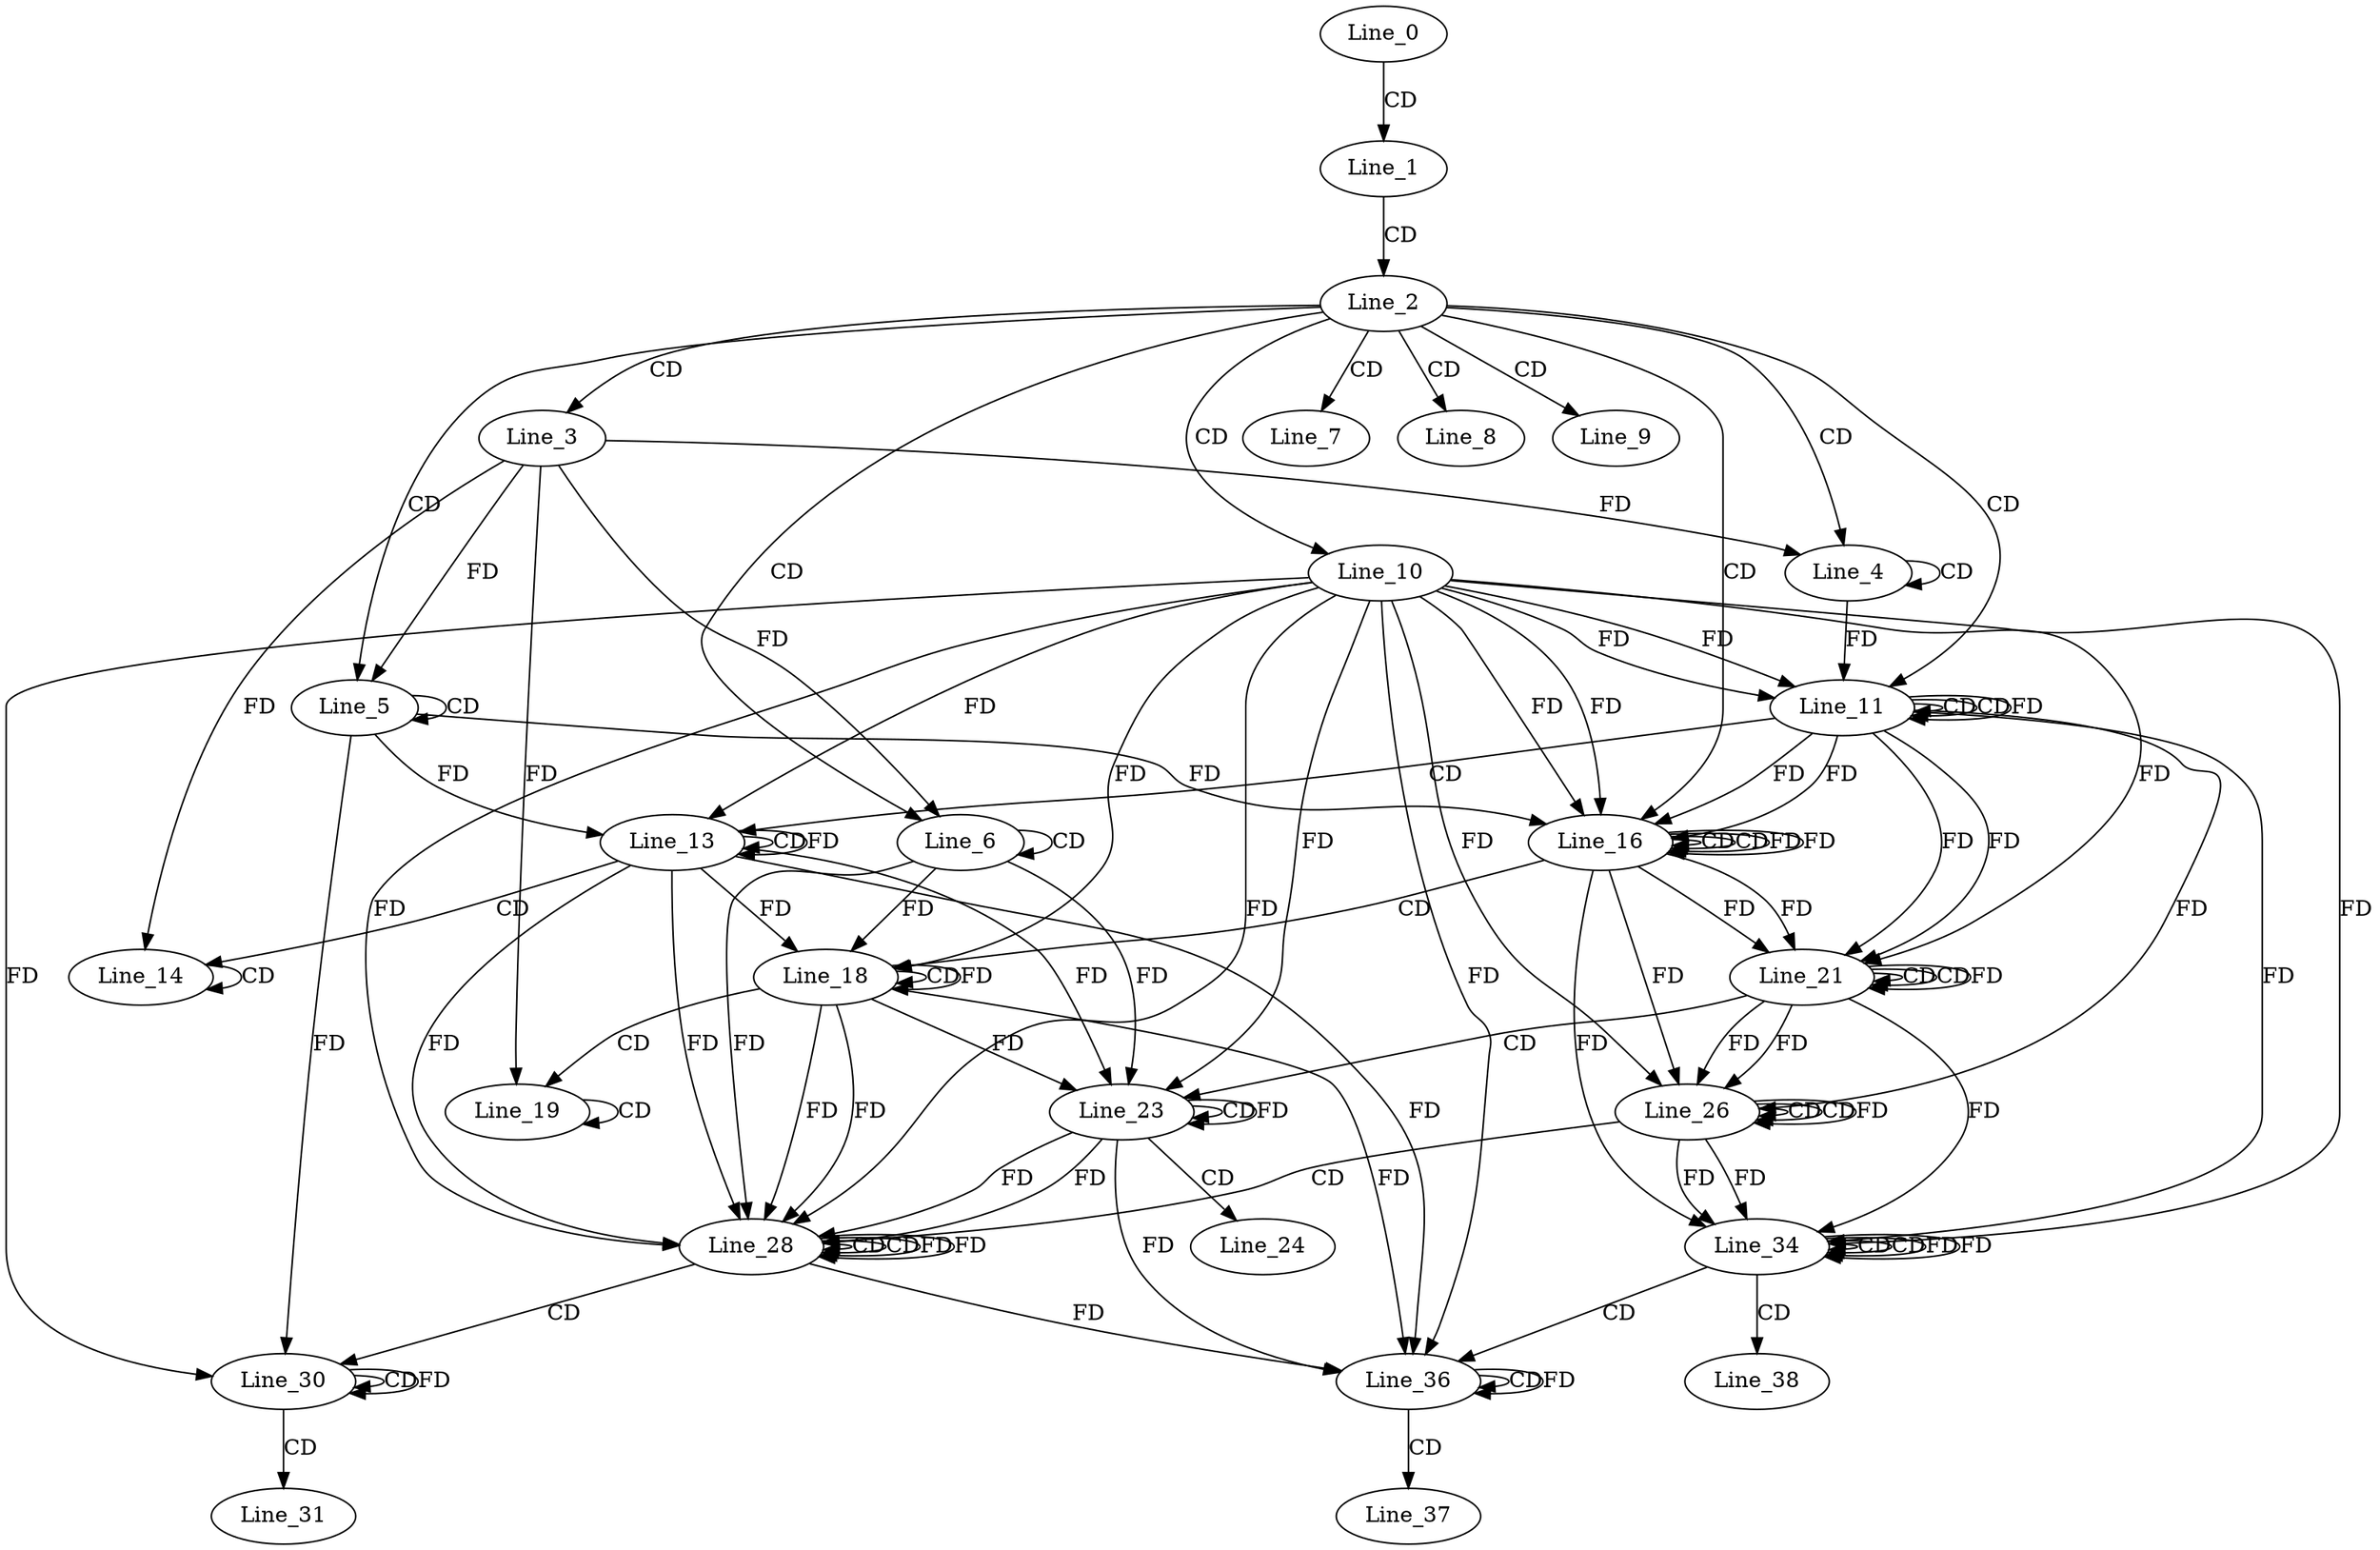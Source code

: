 digraph G {
  Line_0;
  Line_1;
  Line_2;
  Line_3;
  Line_4;
  Line_4;
  Line_5;
  Line_5;
  Line_6;
  Line_6;
  Line_7;
  Line_8;
  Line_9;
  Line_10;
  Line_11;
  Line_11;
  Line_11;
  Line_13;
  Line_13;
  Line_13;
  Line_14;
  Line_14;
  Line_16;
  Line_16;
  Line_16;
  Line_18;
  Line_18;
  Line_18;
  Line_19;
  Line_19;
  Line_21;
  Line_21;
  Line_21;
  Line_23;
  Line_23;
  Line_23;
  Line_24;
  Line_26;
  Line_26;
  Line_26;
  Line_28;
  Line_28;
  Line_28;
  Line_30;
  Line_30;
  Line_30;
  Line_31;
  Line_34;
  Line_34;
  Line_34;
  Line_36;
  Line_36;
  Line_36;
  Line_37;
  Line_38;
  Line_0 -> Line_1 [ label="CD" ];
  Line_1 -> Line_2 [ label="CD" ];
  Line_2 -> Line_3 [ label="CD" ];
  Line_2 -> Line_4 [ label="CD" ];
  Line_4 -> Line_4 [ label="CD" ];
  Line_3 -> Line_4 [ label="FD" ];
  Line_2 -> Line_5 [ label="CD" ];
  Line_5 -> Line_5 [ label="CD" ];
  Line_3 -> Line_5 [ label="FD" ];
  Line_2 -> Line_6 [ label="CD" ];
  Line_6 -> Line_6 [ label="CD" ];
  Line_3 -> Line_6 [ label="FD" ];
  Line_2 -> Line_7 [ label="CD" ];
  Line_2 -> Line_8 [ label="CD" ];
  Line_2 -> Line_9 [ label="CD" ];
  Line_2 -> Line_10 [ label="CD" ];
  Line_2 -> Line_11 [ label="CD" ];
  Line_11 -> Line_11 [ label="CD" ];
  Line_10 -> Line_11 [ label="FD" ];
  Line_4 -> Line_11 [ label="FD" ];
  Line_11 -> Line_11 [ label="CD" ];
  Line_11 -> Line_11 [ label="FD" ];
  Line_10 -> Line_11 [ label="FD" ];
  Line_11 -> Line_13 [ label="CD" ];
  Line_13 -> Line_13 [ label="CD" ];
  Line_10 -> Line_13 [ label="FD" ];
  Line_5 -> Line_13 [ label="FD" ];
  Line_13 -> Line_13 [ label="FD" ];
  Line_13 -> Line_14 [ label="CD" ];
  Line_14 -> Line_14 [ label="CD" ];
  Line_3 -> Line_14 [ label="FD" ];
  Line_2 -> Line_16 [ label="CD" ];
  Line_16 -> Line_16 [ label="CD" ];
  Line_11 -> Line_16 [ label="FD" ];
  Line_10 -> Line_16 [ label="FD" ];
  Line_5 -> Line_16 [ label="FD" ];
  Line_16 -> Line_16 [ label="CD" ];
  Line_16 -> Line_16 [ label="FD" ];
  Line_11 -> Line_16 [ label="FD" ];
  Line_10 -> Line_16 [ label="FD" ];
  Line_16 -> Line_18 [ label="CD" ];
  Line_18 -> Line_18 [ label="CD" ];
  Line_13 -> Line_18 [ label="FD" ];
  Line_10 -> Line_18 [ label="FD" ];
  Line_6 -> Line_18 [ label="FD" ];
  Line_18 -> Line_18 [ label="FD" ];
  Line_18 -> Line_19 [ label="CD" ];
  Line_19 -> Line_19 [ label="CD" ];
  Line_3 -> Line_19 [ label="FD" ];
  Line_21 -> Line_21 [ label="CD" ];
  Line_16 -> Line_21 [ label="FD" ];
  Line_11 -> Line_21 [ label="FD" ];
  Line_21 -> Line_21 [ label="CD" ];
  Line_21 -> Line_21 [ label="FD" ];
  Line_16 -> Line_21 [ label="FD" ];
  Line_11 -> Line_21 [ label="FD" ];
  Line_10 -> Line_21 [ label="FD" ];
  Line_21 -> Line_23 [ label="CD" ];
  Line_23 -> Line_23 [ label="CD" ];
  Line_18 -> Line_23 [ label="FD" ];
  Line_13 -> Line_23 [ label="FD" ];
  Line_10 -> Line_23 [ label="FD" ];
  Line_6 -> Line_23 [ label="FD" ];
  Line_23 -> Line_23 [ label="FD" ];
  Line_23 -> Line_24 [ label="CD" ];
  Line_26 -> Line_26 [ label="CD" ];
  Line_21 -> Line_26 [ label="FD" ];
  Line_26 -> Line_26 [ label="CD" ];
  Line_26 -> Line_26 [ label="FD" ];
  Line_21 -> Line_26 [ label="FD" ];
  Line_16 -> Line_26 [ label="FD" ];
  Line_11 -> Line_26 [ label="FD" ];
  Line_10 -> Line_26 [ label="FD" ];
  Line_26 -> Line_28 [ label="CD" ];
  Line_28 -> Line_28 [ label="CD" ];
  Line_23 -> Line_28 [ label="FD" ];
  Line_18 -> Line_28 [ label="FD" ];
  Line_13 -> Line_28 [ label="FD" ];
  Line_10 -> Line_28 [ label="FD" ];
  Line_6 -> Line_28 [ label="FD" ];
  Line_28 -> Line_28 [ label="CD" ];
  Line_28 -> Line_28 [ label="FD" ];
  Line_23 -> Line_28 [ label="FD" ];
  Line_18 -> Line_28 [ label="FD" ];
  Line_13 -> Line_28 [ label="FD" ];
  Line_10 -> Line_28 [ label="FD" ];
  Line_28 -> Line_30 [ label="CD" ];
  Line_30 -> Line_30 [ label="CD" ];
  Line_10 -> Line_30 [ label="FD" ];
  Line_5 -> Line_30 [ label="FD" ];
  Line_30 -> Line_30 [ label="FD" ];
  Line_30 -> Line_31 [ label="CD" ];
  Line_34 -> Line_34 [ label="CD" ];
  Line_26 -> Line_34 [ label="FD" ];
  Line_34 -> Line_34 [ label="CD" ];
  Line_34 -> Line_34 [ label="FD" ];
  Line_26 -> Line_34 [ label="FD" ];
  Line_21 -> Line_34 [ label="FD" ];
  Line_16 -> Line_34 [ label="FD" ];
  Line_11 -> Line_34 [ label="FD" ];
  Line_10 -> Line_34 [ label="FD" ];
  Line_34 -> Line_36 [ label="CD" ];
  Line_36 -> Line_36 [ label="CD" ];
  Line_28 -> Line_36 [ label="FD" ];
  Line_23 -> Line_36 [ label="FD" ];
  Line_18 -> Line_36 [ label="FD" ];
  Line_13 -> Line_36 [ label="FD" ];
  Line_10 -> Line_36 [ label="FD" ];
  Line_36 -> Line_36 [ label="FD" ];
  Line_36 -> Line_37 [ label="CD" ];
  Line_34 -> Line_38 [ label="CD" ];
  Line_16 -> Line_16 [ label="FD" ];
  Line_28 -> Line_28 [ label="FD" ];
  Line_34 -> Line_34 [ label="FD" ];
}
